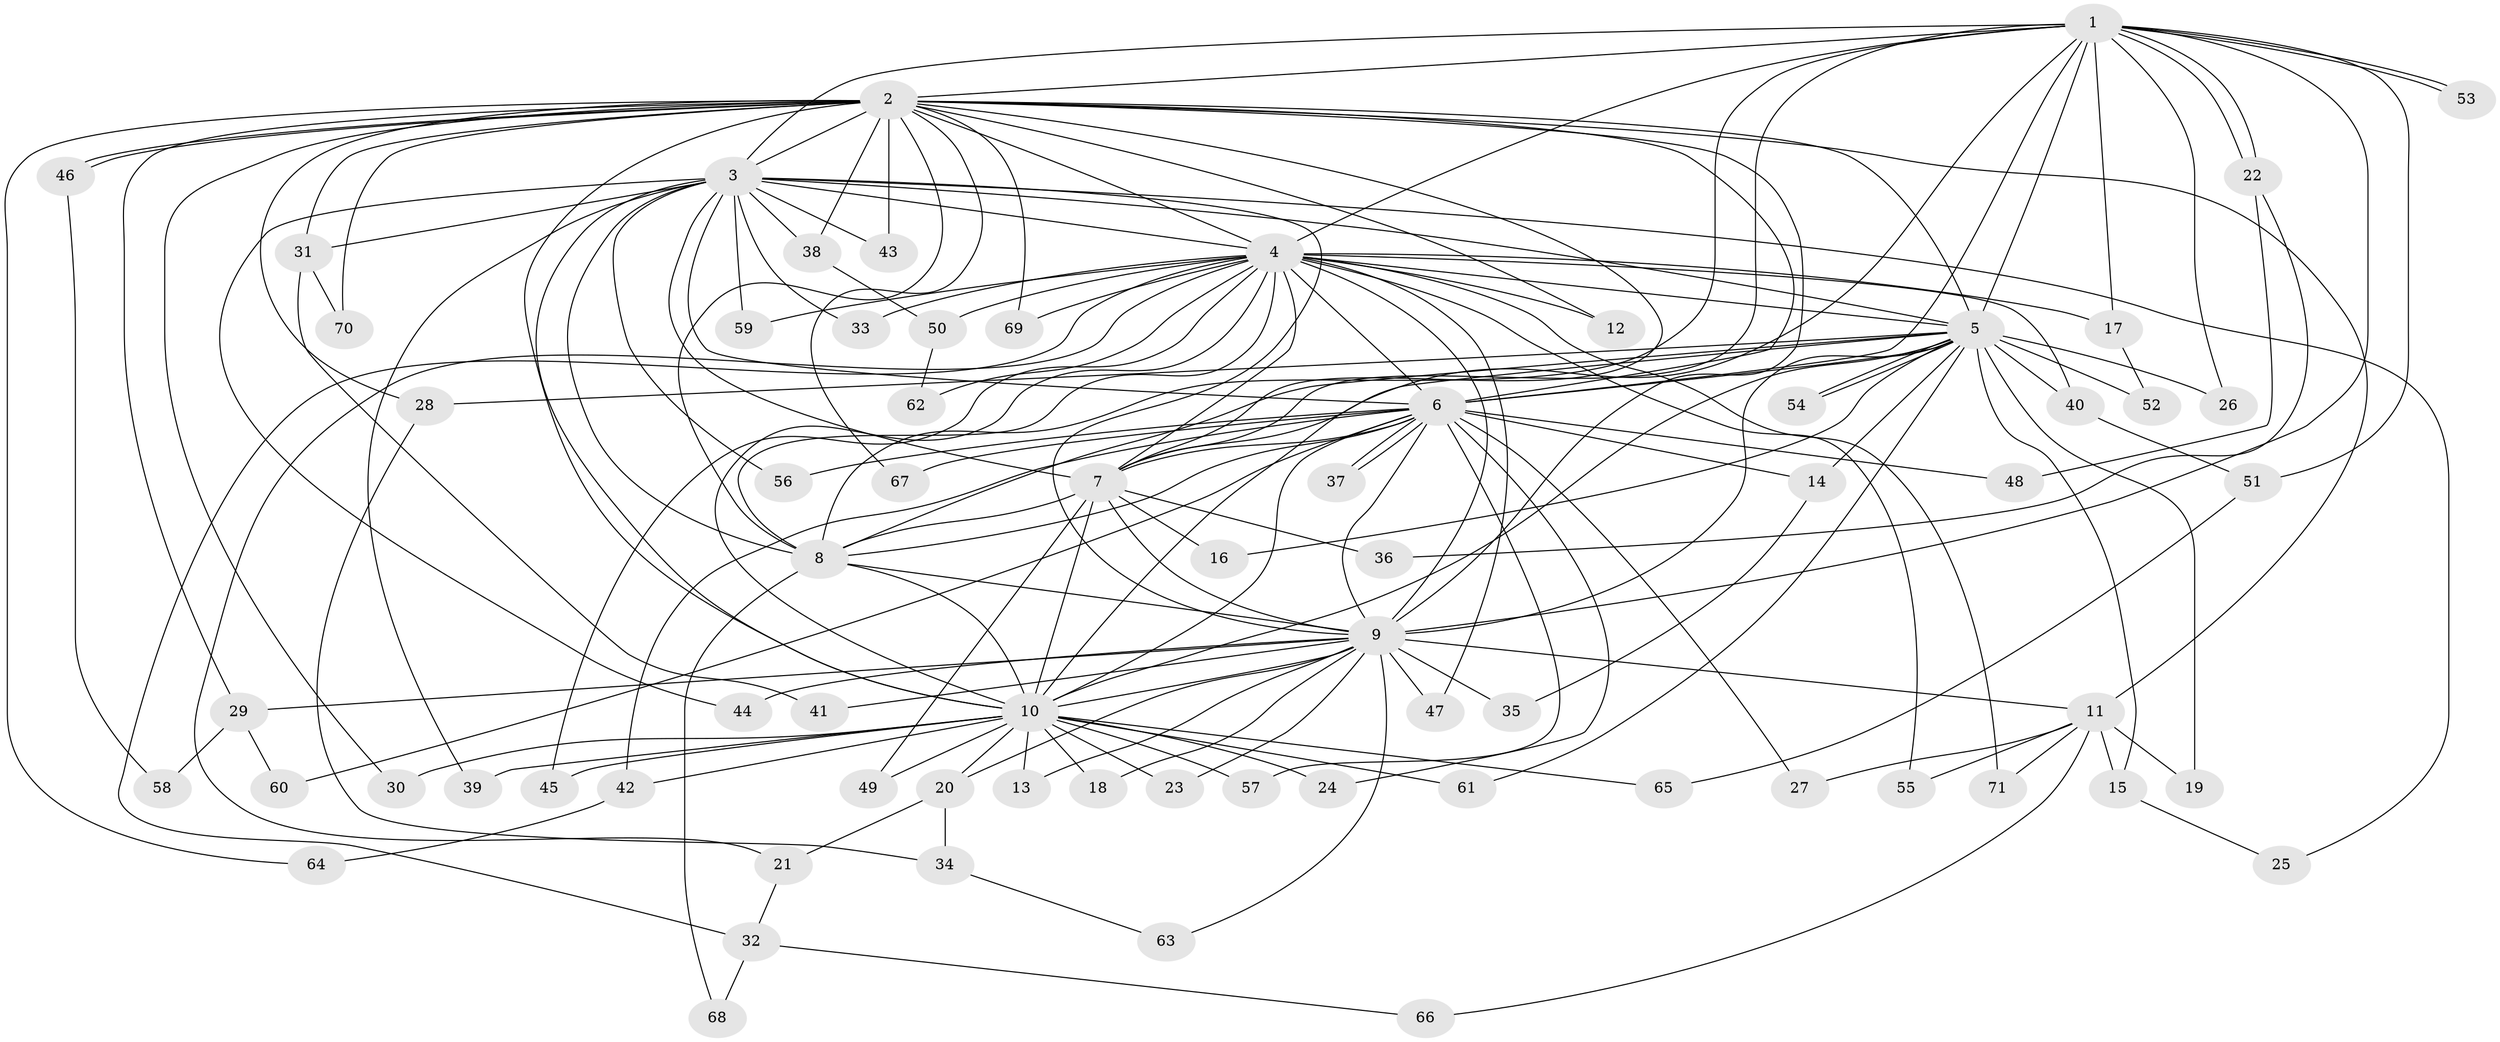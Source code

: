 // Generated by graph-tools (version 1.1) at 2025/25/03/09/25 03:25:40]
// undirected, 71 vertices, 167 edges
graph export_dot {
graph [start="1"]
  node [color=gray90,style=filled];
  1;
  2;
  3;
  4;
  5;
  6;
  7;
  8;
  9;
  10;
  11;
  12;
  13;
  14;
  15;
  16;
  17;
  18;
  19;
  20;
  21;
  22;
  23;
  24;
  25;
  26;
  27;
  28;
  29;
  30;
  31;
  32;
  33;
  34;
  35;
  36;
  37;
  38;
  39;
  40;
  41;
  42;
  43;
  44;
  45;
  46;
  47;
  48;
  49;
  50;
  51;
  52;
  53;
  54;
  55;
  56;
  57;
  58;
  59;
  60;
  61;
  62;
  63;
  64;
  65;
  66;
  67;
  68;
  69;
  70;
  71;
  1 -- 2;
  1 -- 3;
  1 -- 4;
  1 -- 5;
  1 -- 6;
  1 -- 7;
  1 -- 8;
  1 -- 9;
  1 -- 10;
  1 -- 17;
  1 -- 22;
  1 -- 22;
  1 -- 26;
  1 -- 51;
  1 -- 53;
  1 -- 53;
  2 -- 3;
  2 -- 4;
  2 -- 5;
  2 -- 6;
  2 -- 7;
  2 -- 8;
  2 -- 9;
  2 -- 10;
  2 -- 11;
  2 -- 12;
  2 -- 28;
  2 -- 29;
  2 -- 30;
  2 -- 31;
  2 -- 38;
  2 -- 43;
  2 -- 46;
  2 -- 46;
  2 -- 64;
  2 -- 67;
  2 -- 69;
  2 -- 70;
  3 -- 4;
  3 -- 5;
  3 -- 6;
  3 -- 7;
  3 -- 8;
  3 -- 9;
  3 -- 10;
  3 -- 25;
  3 -- 31;
  3 -- 33;
  3 -- 38;
  3 -- 39;
  3 -- 43;
  3 -- 44;
  3 -- 56;
  3 -- 59;
  4 -- 5;
  4 -- 6;
  4 -- 7;
  4 -- 8;
  4 -- 9;
  4 -- 10;
  4 -- 12;
  4 -- 17;
  4 -- 21;
  4 -- 32;
  4 -- 33;
  4 -- 40;
  4 -- 45;
  4 -- 47;
  4 -- 50;
  4 -- 55;
  4 -- 59;
  4 -- 62;
  4 -- 69;
  4 -- 71;
  5 -- 6;
  5 -- 7;
  5 -- 8;
  5 -- 9;
  5 -- 10;
  5 -- 14;
  5 -- 15;
  5 -- 16;
  5 -- 19;
  5 -- 26;
  5 -- 28;
  5 -- 40;
  5 -- 52;
  5 -- 54;
  5 -- 54;
  5 -- 61;
  6 -- 7;
  6 -- 8;
  6 -- 9;
  6 -- 10;
  6 -- 14;
  6 -- 24;
  6 -- 27;
  6 -- 37;
  6 -- 37;
  6 -- 42;
  6 -- 48;
  6 -- 56;
  6 -- 57;
  6 -- 60;
  6 -- 67;
  7 -- 8;
  7 -- 9;
  7 -- 10;
  7 -- 16;
  7 -- 36;
  7 -- 49;
  8 -- 9;
  8 -- 10;
  8 -- 68;
  9 -- 10;
  9 -- 11;
  9 -- 13;
  9 -- 18;
  9 -- 20;
  9 -- 23;
  9 -- 29;
  9 -- 35;
  9 -- 41;
  9 -- 44;
  9 -- 47;
  9 -- 63;
  10 -- 13;
  10 -- 18;
  10 -- 20;
  10 -- 23;
  10 -- 24;
  10 -- 30;
  10 -- 39;
  10 -- 42;
  10 -- 45;
  10 -- 49;
  10 -- 57;
  10 -- 61;
  10 -- 65;
  11 -- 15;
  11 -- 19;
  11 -- 27;
  11 -- 55;
  11 -- 66;
  11 -- 71;
  14 -- 35;
  15 -- 25;
  17 -- 52;
  20 -- 21;
  20 -- 34;
  21 -- 32;
  22 -- 36;
  22 -- 48;
  28 -- 34;
  29 -- 58;
  29 -- 60;
  31 -- 41;
  31 -- 70;
  32 -- 66;
  32 -- 68;
  34 -- 63;
  38 -- 50;
  40 -- 51;
  42 -- 64;
  46 -- 58;
  50 -- 62;
  51 -- 65;
}
